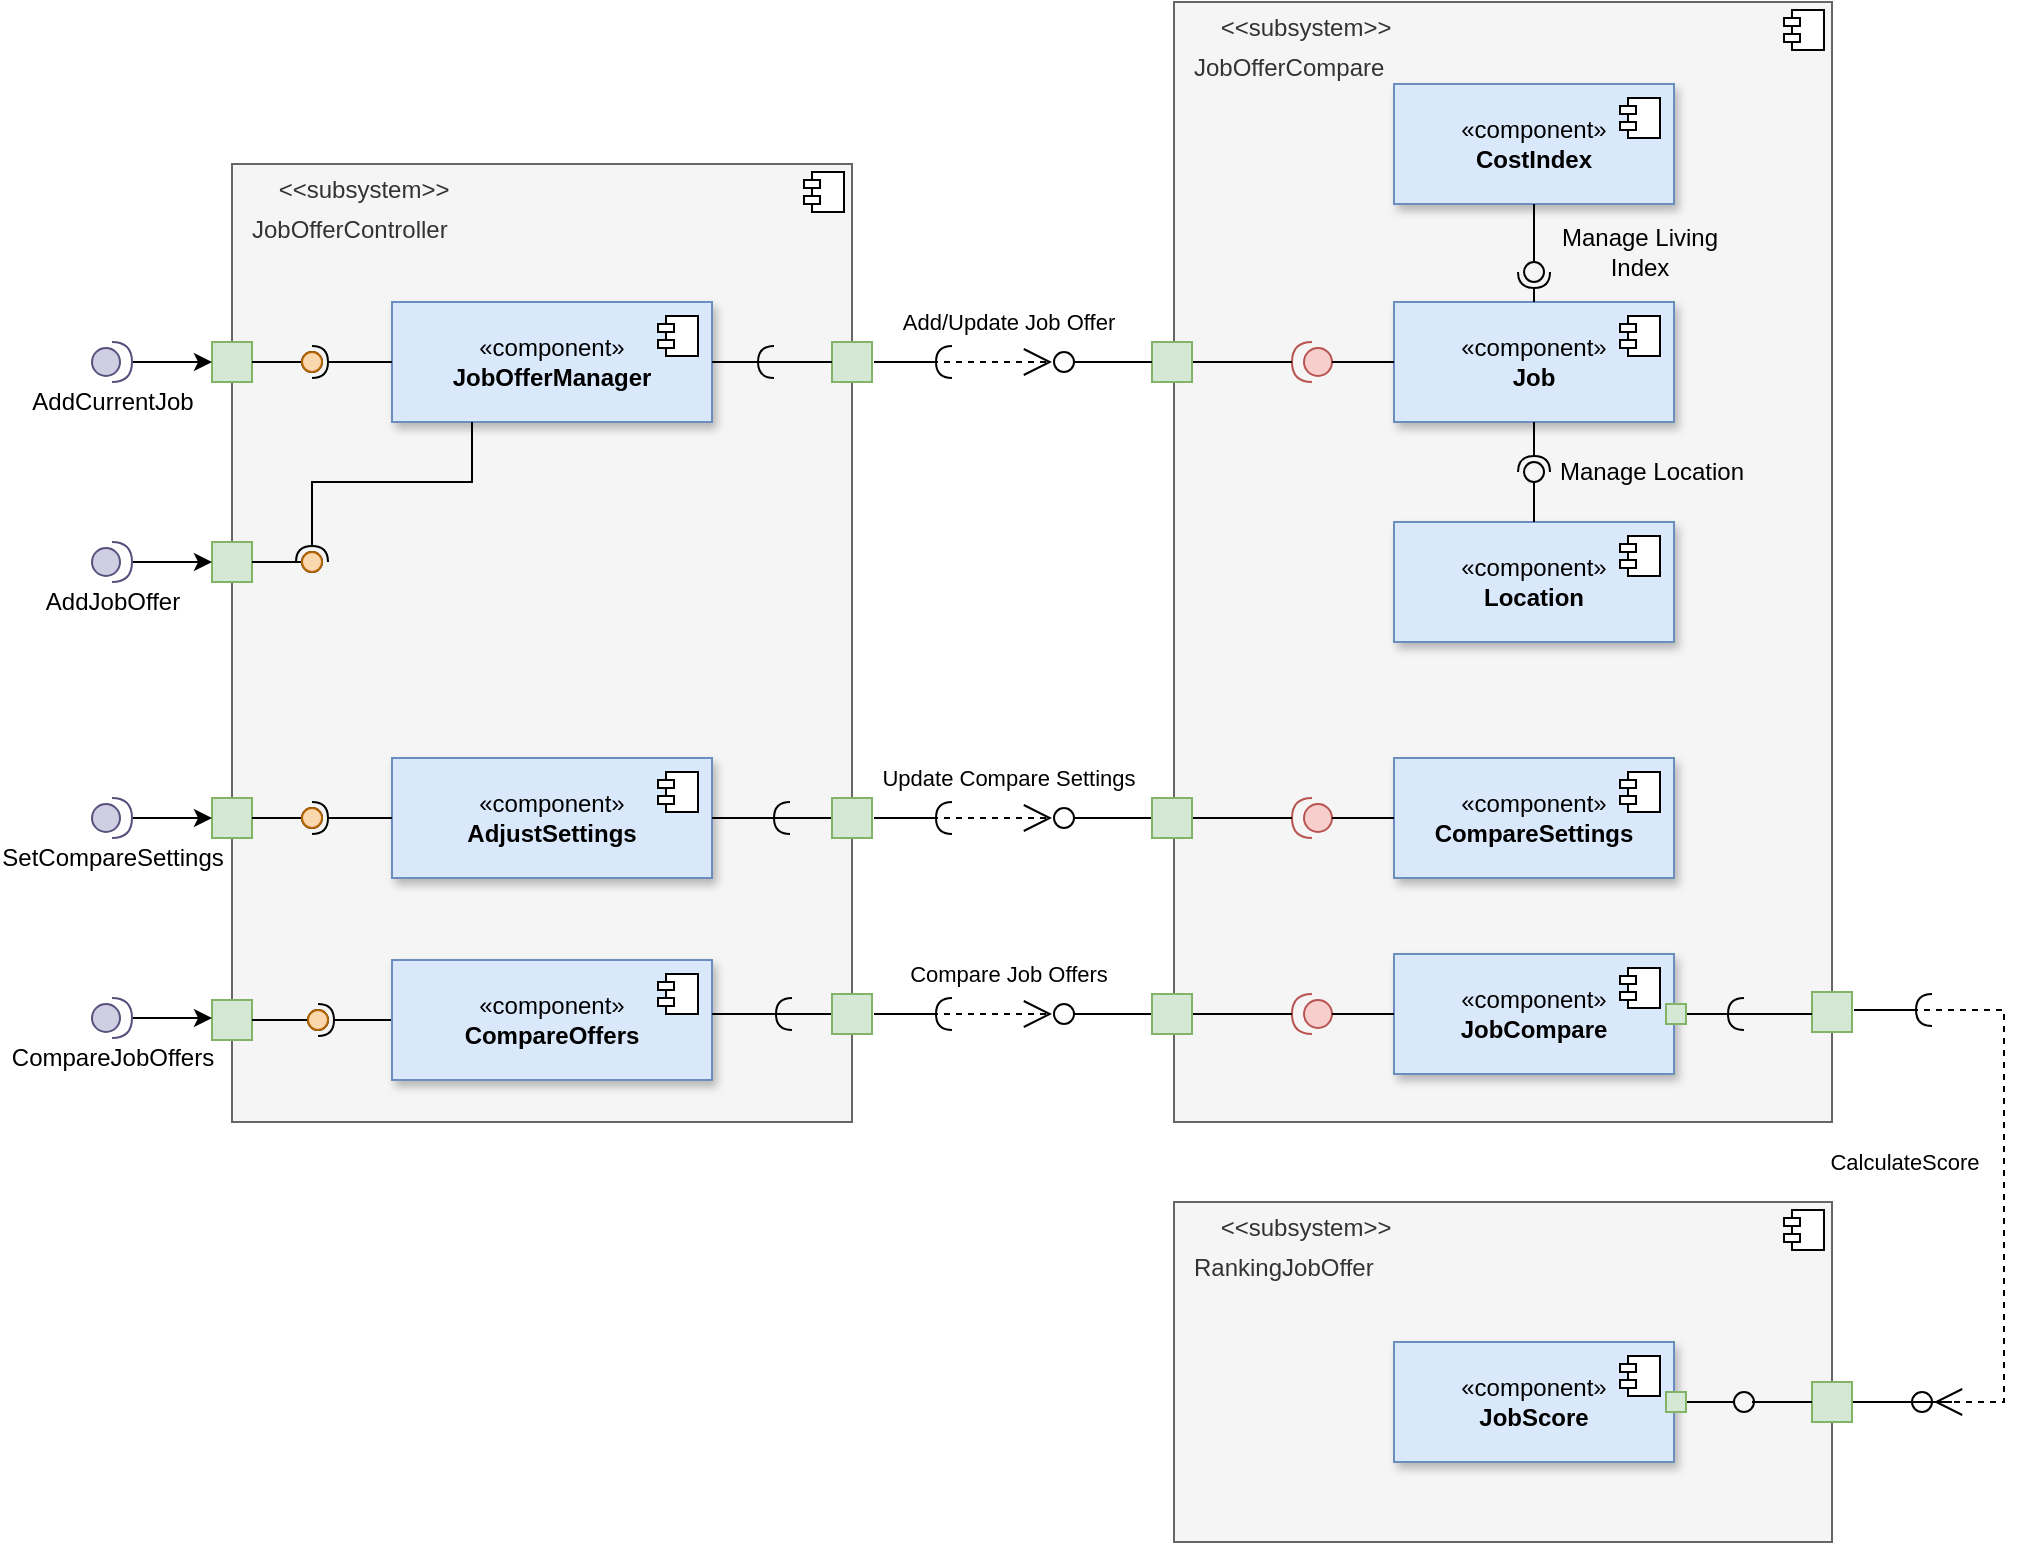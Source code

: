 <mxfile version="24.7.14">
  <diagram name="Page-1" id="5f0bae14-7c28-e335-631c-24af17079c00">
    <mxGraphModel dx="1081" dy="700" grid="1" gridSize="10" guides="1" tooltips="1" connect="1" arrows="1" fold="1" page="1" pageScale="1" pageWidth="1100" pageHeight="850" background="none" math="0" shadow="0">
      <root>
        <mxCell id="0" />
        <mxCell id="1" parent="0" />
        <mxCell id="KKHIHhpRjqUOTN9AhWNj-3" value="&lt;p style=&quot;margin: 6px 0px 0px;&quot;&gt;&amp;nbsp; &amp;nbsp; &amp;nbsp; &amp;nbsp;&amp;lt;&amp;lt;subsystem&amp;gt;&amp;gt;&lt;/p&gt;&lt;p style=&quot;margin: 6px 0px 0px;&quot;&gt;&amp;nbsp; &amp;nbsp;JobOfferCompare&lt;/p&gt;" style="align=left;overflow=fill;html=1;dropTarget=0;whiteSpace=wrap;fillColor=#f5f5f5;fontColor=#333333;strokeColor=#666666;verticalAlign=bottom;" vertex="1" parent="1">
          <mxGeometry x="601" y="530" width="329" height="560" as="geometry" />
        </mxCell>
        <mxCell id="KKHIHhpRjqUOTN9AhWNj-4" value="" style="shape=component;jettyWidth=8;jettyHeight=4;" vertex="1" parent="KKHIHhpRjqUOTN9AhWNj-3">
          <mxGeometry x="1" width="20" height="20" relative="1" as="geometry">
            <mxPoint x="-24" y="4" as="offset" />
          </mxGeometry>
        </mxCell>
        <mxCell id="KKHIHhpRjqUOTN9AhWNj-1" value="«component»&lt;br&gt;&lt;b&gt;Job&lt;/b&gt;" style="html=1;dropTarget=0;whiteSpace=wrap;shadow=1;fillColor=#dae8fc;strokeColor=#6c8ebf;" vertex="1" parent="1">
          <mxGeometry x="711" y="680" width="140" height="60" as="geometry" />
        </mxCell>
        <mxCell id="KKHIHhpRjqUOTN9AhWNj-2" value="" style="shape=module;jettyWidth=8;jettyHeight=4;" vertex="1" parent="KKHIHhpRjqUOTN9AhWNj-1">
          <mxGeometry x="1" width="20" height="20" relative="1" as="geometry">
            <mxPoint x="-27" y="7" as="offset" />
          </mxGeometry>
        </mxCell>
        <mxCell id="KKHIHhpRjqUOTN9AhWNj-5" value="" style="shape=providedRequiredInterface;html=1;verticalLabelPosition=bottom;sketch=0;direction=south;rotation=90;fillColor=#f8cecc;strokeColor=#b85450;" vertex="1" parent="1">
          <mxGeometry x="660" y="700" width="20" height="20" as="geometry" />
        </mxCell>
        <mxCell id="KKHIHhpRjqUOTN9AhWNj-8" value="" style="endArrow=none;html=1;rounded=0;exitX=0;exitY=0.5;exitDx=0;exitDy=0;exitPerimeter=0;entryX=0;entryY=0.5;entryDx=0;entryDy=0;" edge="1" parent="1" source="KKHIHhpRjqUOTN9AhWNj-5" target="KKHIHhpRjqUOTN9AhWNj-1">
          <mxGeometry width="50" height="50" relative="1" as="geometry">
            <mxPoint x="880" y="861" as="sourcePoint" />
            <mxPoint x="700" y="821" as="targetPoint" />
          </mxGeometry>
        </mxCell>
        <mxCell id="KKHIHhpRjqUOTN9AhWNj-13" value="" style="endArrow=none;html=1;rounded=0;entryX=1;entryY=0.5;entryDx=0;entryDy=0;entryPerimeter=0;exitX=1;exitY=0.5;exitDx=0;exitDy=0;" edge="1" parent="1" source="KKHIHhpRjqUOTN9AhWNj-73" target="KKHIHhpRjqUOTN9AhWNj-5">
          <mxGeometry width="50" height="50" relative="1" as="geometry">
            <mxPoint x="620" y="911" as="sourcePoint" />
            <mxPoint x="670" y="861" as="targetPoint" />
          </mxGeometry>
        </mxCell>
        <mxCell id="KKHIHhpRjqUOTN9AhWNj-18" value="«component»&lt;br&gt;&lt;b&gt;CompareSettings&lt;/b&gt;" style="html=1;dropTarget=0;whiteSpace=wrap;shadow=1;fillColor=#dae8fc;strokeColor=#6c8ebf;" vertex="1" parent="1">
          <mxGeometry x="711" y="908" width="140" height="60" as="geometry" />
        </mxCell>
        <mxCell id="KKHIHhpRjqUOTN9AhWNj-19" value="" style="shape=module;jettyWidth=8;jettyHeight=4;" vertex="1" parent="KKHIHhpRjqUOTN9AhWNj-18">
          <mxGeometry x="1" width="20" height="20" relative="1" as="geometry">
            <mxPoint x="-27" y="7" as="offset" />
          </mxGeometry>
        </mxCell>
        <mxCell id="KKHIHhpRjqUOTN9AhWNj-20" value="«component»&lt;br&gt;&lt;b&gt;CostIndex&lt;/b&gt;" style="html=1;dropTarget=0;whiteSpace=wrap;shadow=1;fillColor=#dae8fc;strokeColor=#6c8ebf;" vertex="1" parent="1">
          <mxGeometry x="711" y="571" width="140" height="60" as="geometry" />
        </mxCell>
        <mxCell id="KKHIHhpRjqUOTN9AhWNj-21" value="" style="shape=module;jettyWidth=8;jettyHeight=4;" vertex="1" parent="KKHIHhpRjqUOTN9AhWNj-20">
          <mxGeometry x="1" width="20" height="20" relative="1" as="geometry">
            <mxPoint x="-27" y="7" as="offset" />
          </mxGeometry>
        </mxCell>
        <mxCell id="KKHIHhpRjqUOTN9AhWNj-22" value="«component»&lt;br&gt;&lt;b&gt;Location&lt;/b&gt;" style="html=1;dropTarget=0;whiteSpace=wrap;shadow=1;fillColor=#dae8fc;strokeColor=#6c8ebf;" vertex="1" parent="1">
          <mxGeometry x="711" y="790" width="140" height="60" as="geometry" />
        </mxCell>
        <mxCell id="KKHIHhpRjqUOTN9AhWNj-23" value="" style="shape=module;jettyWidth=8;jettyHeight=4;" vertex="1" parent="KKHIHhpRjqUOTN9AhWNj-22">
          <mxGeometry x="1" width="20" height="20" relative="1" as="geometry">
            <mxPoint x="-27" y="7" as="offset" />
          </mxGeometry>
        </mxCell>
        <mxCell id="KKHIHhpRjqUOTN9AhWNj-24" value="&lt;p style=&quot;margin: 6px 0px 0px;&quot;&gt;&amp;nbsp; &amp;nbsp; &amp;nbsp; &amp;nbsp;&amp;lt;&amp;lt;subsystem&amp;gt;&amp;gt;&lt;/p&gt;&lt;p style=&quot;margin: 6px 0px 0px;&quot;&gt;&amp;nbsp; &amp;nbsp;JobOfferController&lt;/p&gt;" style="align=left;overflow=fill;html=1;dropTarget=0;whiteSpace=wrap;fillColor=#f5f5f5;fontColor=#333333;strokeColor=#666666;" vertex="1" parent="1">
          <mxGeometry x="130" y="611" width="310" height="479" as="geometry" />
        </mxCell>
        <mxCell id="KKHIHhpRjqUOTN9AhWNj-25" value="" style="shape=component;jettyWidth=8;jettyHeight=4;" vertex="1" parent="KKHIHhpRjqUOTN9AhWNj-24">
          <mxGeometry x="1" width="20" height="20" relative="1" as="geometry">
            <mxPoint x="-24" y="4" as="offset" />
          </mxGeometry>
        </mxCell>
        <mxCell id="KKHIHhpRjqUOTN9AhWNj-26" value="«component»&lt;br&gt;&lt;b&gt;JobOfferManager&lt;/b&gt;" style="html=1;dropTarget=0;whiteSpace=wrap;shadow=1;fillColor=#dae8fc;strokeColor=#6c8ebf;" vertex="1" parent="1">
          <mxGeometry x="210" y="680" width="160" height="60" as="geometry" />
        </mxCell>
        <mxCell id="KKHIHhpRjqUOTN9AhWNj-27" value="" style="shape=module;jettyWidth=8;jettyHeight=4;" vertex="1" parent="KKHIHhpRjqUOTN9AhWNj-26">
          <mxGeometry x="1" width="20" height="20" relative="1" as="geometry">
            <mxPoint x="-27" y="7" as="offset" />
          </mxGeometry>
        </mxCell>
        <mxCell id="KKHIHhpRjqUOTN9AhWNj-28" value="«component»&lt;br&gt;&lt;b&gt;AdjustSettings&lt;/b&gt;" style="html=1;dropTarget=0;whiteSpace=wrap;shadow=1;fillColor=#dae8fc;strokeColor=#6c8ebf;" vertex="1" parent="1">
          <mxGeometry x="210" y="908" width="160" height="60" as="geometry" />
        </mxCell>
        <mxCell id="KKHIHhpRjqUOTN9AhWNj-29" value="" style="shape=module;jettyWidth=8;jettyHeight=4;" vertex="1" parent="KKHIHhpRjqUOTN9AhWNj-28">
          <mxGeometry x="1" width="20" height="20" relative="1" as="geometry">
            <mxPoint x="-27" y="7" as="offset" />
          </mxGeometry>
        </mxCell>
        <mxCell id="KKHIHhpRjqUOTN9AhWNj-35" value="" style="whiteSpace=wrap;html=1;aspect=fixed;fillColor=#d5e8d4;strokeColor=#82b366;" vertex="1" parent="1">
          <mxGeometry x="120" y="700" width="20" height="20" as="geometry" />
        </mxCell>
        <mxCell id="KKHIHhpRjqUOTN9AhWNj-36" value="" style="whiteSpace=wrap;html=1;aspect=fixed;fillColor=#d5e8d4;strokeColor=#82b366;" vertex="1" parent="1">
          <mxGeometry x="120" y="800" width="20" height="20" as="geometry" />
        </mxCell>
        <mxCell id="KKHIHhpRjqUOTN9AhWNj-37" value="" style="whiteSpace=wrap;html=1;aspect=fixed;fillColor=#d5e8d4;strokeColor=#82b366;" vertex="1" parent="1">
          <mxGeometry x="120" y="928" width="20" height="20" as="geometry" />
        </mxCell>
        <mxCell id="KKHIHhpRjqUOTN9AhWNj-38" value="" style="whiteSpace=wrap;html=1;aspect=fixed;fillColor=#d5e8d4;strokeColor=#82b366;" vertex="1" parent="1">
          <mxGeometry x="120" y="1029" width="20" height="20" as="geometry" />
        </mxCell>
        <mxCell id="KKHIHhpRjqUOTN9AhWNj-42" value="" style="ellipse;whiteSpace=wrap;html=1;align=center;aspect=fixed;fillColor=none;strokeColor=none;resizable=0;perimeter=centerPerimeter;rotatable=0;allowArrows=0;points=[];outlineConnect=1;" vertex="1" parent="1">
          <mxGeometry x="396" y="888" width="10" height="10" as="geometry" />
        </mxCell>
        <mxCell id="KKHIHhpRjqUOTN9AhWNj-44" style="edgeStyle=orthogonalEdgeStyle;rounded=0;orthogonalLoop=1;jettySize=auto;html=1;exitX=1;exitY=0.5;exitDx=0;exitDy=0;exitPerimeter=0;entryX=0;entryY=0.5;entryDx=0;entryDy=0;" edge="1" parent="1" source="KKHIHhpRjqUOTN9AhWNj-43" target="KKHIHhpRjqUOTN9AhWNj-35">
          <mxGeometry relative="1" as="geometry">
            <mxPoint x="120" y="720" as="targetPoint" />
          </mxGeometry>
        </mxCell>
        <mxCell id="KKHIHhpRjqUOTN9AhWNj-43" value="AddCurrentJob" style="shape=providedRequiredInterface;html=1;verticalLabelPosition=bottom;sketch=0;fillColor=#d0cee2;strokeColor=#56517e;" vertex="1" parent="1">
          <mxGeometry x="60" y="700" width="20" height="20" as="geometry" />
        </mxCell>
        <mxCell id="KKHIHhpRjqUOTN9AhWNj-45" style="edgeStyle=orthogonalEdgeStyle;rounded=0;orthogonalLoop=1;jettySize=auto;html=1;exitX=1;exitY=0.5;exitDx=0;exitDy=0;exitPerimeter=0;entryX=0;entryY=0.5;entryDx=0;entryDy=0;" edge="1" parent="1" source="KKHIHhpRjqUOTN9AhWNj-46" target="KKHIHhpRjqUOTN9AhWNj-36">
          <mxGeometry relative="1" as="geometry">
            <mxPoint x="130" y="732" as="targetPoint" />
          </mxGeometry>
        </mxCell>
        <mxCell id="KKHIHhpRjqUOTN9AhWNj-46" value="AddJobOffer" style="shape=providedRequiredInterface;html=1;verticalLabelPosition=bottom;sketch=0;fillColor=#d0cee2;strokeColor=#56517e;" vertex="1" parent="1">
          <mxGeometry x="60" y="800" width="20" height="20" as="geometry" />
        </mxCell>
        <mxCell id="KKHIHhpRjqUOTN9AhWNj-47" style="edgeStyle=orthogonalEdgeStyle;rounded=0;orthogonalLoop=1;jettySize=auto;html=1;exitX=1;exitY=0.5;exitDx=0;exitDy=0;exitPerimeter=0;entryX=0;entryY=0.5;entryDx=0;entryDy=0;" edge="1" parent="1" source="KKHIHhpRjqUOTN9AhWNj-48" target="KKHIHhpRjqUOTN9AhWNj-37">
          <mxGeometry relative="1" as="geometry">
            <mxPoint x="121" y="908" as="targetPoint" />
          </mxGeometry>
        </mxCell>
        <mxCell id="KKHIHhpRjqUOTN9AhWNj-48" value="SetCompareSettings" style="shape=providedRequiredInterface;html=1;verticalLabelPosition=bottom;sketch=0;fillColor=#d0cee2;strokeColor=#56517e;" vertex="1" parent="1">
          <mxGeometry x="60" y="928" width="20" height="20" as="geometry" />
        </mxCell>
        <mxCell id="KKHIHhpRjqUOTN9AhWNj-49" style="edgeStyle=orthogonalEdgeStyle;rounded=0;orthogonalLoop=1;jettySize=auto;html=1;exitX=1;exitY=0.5;exitDx=0;exitDy=0;exitPerimeter=0;" edge="1" parent="1" source="KKHIHhpRjqUOTN9AhWNj-50">
          <mxGeometry relative="1" as="geometry">
            <mxPoint x="120" y="1038" as="targetPoint" />
          </mxGeometry>
        </mxCell>
        <mxCell id="KKHIHhpRjqUOTN9AhWNj-50" value="CompareJobOffers" style="shape=providedRequiredInterface;html=1;verticalLabelPosition=bottom;sketch=0;fillColor=#d0cee2;strokeColor=#56517e;" vertex="1" parent="1">
          <mxGeometry x="60" y="1028" width="20" height="20" as="geometry" />
        </mxCell>
        <mxCell id="KKHIHhpRjqUOTN9AhWNj-54" value="" style="rounded=0;orthogonalLoop=1;jettySize=auto;html=1;endArrow=halfCircle;endFill=0;endSize=6;strokeWidth=1;sketch=0;exitX=0;exitY=0.5;exitDx=0;exitDy=0;" edge="1" target="KKHIHhpRjqUOTN9AhWNj-56" parent="1" source="KKHIHhpRjqUOTN9AhWNj-26">
          <mxGeometry relative="1" as="geometry">
            <mxPoint x="190" y="715" as="sourcePoint" />
          </mxGeometry>
        </mxCell>
        <mxCell id="KKHIHhpRjqUOTN9AhWNj-55" value="" style="rounded=0;orthogonalLoop=1;jettySize=auto;html=1;endArrow=oval;endFill=0;sketch=0;sourcePerimeterSpacing=0;targetPerimeterSpacing=0;endSize=10;exitX=1;exitY=0.5;exitDx=0;exitDy=0;" edge="1" target="KKHIHhpRjqUOTN9AhWNj-56" parent="1" source="KKHIHhpRjqUOTN9AhWNj-35">
          <mxGeometry relative="1" as="geometry">
            <mxPoint x="150" y="715" as="sourcePoint" />
          </mxGeometry>
        </mxCell>
        <mxCell id="KKHIHhpRjqUOTN9AhWNj-56" value="" style="ellipse;whiteSpace=wrap;html=1;align=center;aspect=fixed;fillColor=#fad7ac;strokeColor=#b46504;resizable=0;perimeter=centerPerimeter;rotatable=0;allowArrows=0;points=[];outlineConnect=1;" vertex="1" parent="1">
          <mxGeometry x="165" y="705" width="10" height="10" as="geometry" />
        </mxCell>
        <mxCell id="KKHIHhpRjqUOTN9AhWNj-57" value="" style="rounded=0;orthogonalLoop=1;jettySize=auto;html=1;endArrow=halfCircle;endFill=0;endSize=6;strokeWidth=1;sketch=0;exitX=0.25;exitY=1;exitDx=0;exitDy=0;" edge="1" target="KKHIHhpRjqUOTN9AhWNj-59" parent="1" source="KKHIHhpRjqUOTN9AhWNj-26">
          <mxGeometry relative="1" as="geometry">
            <mxPoint x="190" y="810" as="sourcePoint" />
            <Array as="points">
              <mxPoint x="250" y="770" />
              <mxPoint x="170" y="770" />
            </Array>
          </mxGeometry>
        </mxCell>
        <mxCell id="KKHIHhpRjqUOTN9AhWNj-58" value="" style="rounded=0;orthogonalLoop=1;jettySize=auto;html=1;endArrow=oval;endFill=0;sketch=0;sourcePerimeterSpacing=0;targetPerimeterSpacing=0;endSize=10;exitX=1;exitY=0.5;exitDx=0;exitDy=0;" edge="1" target="KKHIHhpRjqUOTN9AhWNj-59" parent="1" source="KKHIHhpRjqUOTN9AhWNj-36">
          <mxGeometry relative="1" as="geometry">
            <mxPoint x="150" y="810" as="sourcePoint" />
          </mxGeometry>
        </mxCell>
        <mxCell id="KKHIHhpRjqUOTN9AhWNj-59" value="" style="ellipse;whiteSpace=wrap;html=1;align=center;aspect=fixed;fillColor=#fad7ac;strokeColor=#b46504;resizable=0;perimeter=centerPerimeter;rotatable=0;allowArrows=0;points=[];outlineConnect=1;" vertex="1" parent="1">
          <mxGeometry x="165" y="805" width="10" height="10" as="geometry" />
        </mxCell>
        <mxCell id="KKHIHhpRjqUOTN9AhWNj-63" value="" style="rounded=0;orthogonalLoop=1;jettySize=auto;html=1;endArrow=halfCircle;endFill=0;endSize=6;strokeWidth=1;sketch=0;exitX=0;exitY=0.5;exitDx=0;exitDy=0;" edge="1" target="KKHIHhpRjqUOTN9AhWNj-65" parent="1" source="KKHIHhpRjqUOTN9AhWNj-87">
          <mxGeometry relative="1" as="geometry">
            <mxPoint x="210" y="1039" as="sourcePoint" />
            <Array as="points">
              <mxPoint x="200" y="1039" />
            </Array>
          </mxGeometry>
        </mxCell>
        <mxCell id="KKHIHhpRjqUOTN9AhWNj-64" value="" style="rounded=0;orthogonalLoop=1;jettySize=auto;html=1;endArrow=oval;endFill=0;sketch=0;sourcePerimeterSpacing=0;targetPerimeterSpacing=0;endSize=10;exitX=1;exitY=0.5;exitDx=0;exitDy=0;" edge="1" target="KKHIHhpRjqUOTN9AhWNj-65" parent="1" source="KKHIHhpRjqUOTN9AhWNj-38">
          <mxGeometry relative="1" as="geometry">
            <mxPoint x="153" y="1039" as="sourcePoint" />
          </mxGeometry>
        </mxCell>
        <mxCell id="KKHIHhpRjqUOTN9AhWNj-65" value="" style="ellipse;whiteSpace=wrap;html=1;align=center;aspect=fixed;fillColor=#fad7ac;strokeColor=#b46504;resizable=0;perimeter=centerPerimeter;rotatable=0;allowArrows=0;points=[];outlineConnect=1;" vertex="1" parent="1">
          <mxGeometry x="168" y="1034" width="10" height="10" as="geometry" />
        </mxCell>
        <mxCell id="KKHIHhpRjqUOTN9AhWNj-66" value="" style="rounded=0;orthogonalLoop=1;jettySize=auto;html=1;endArrow=halfCircle;endFill=0;endSize=6;strokeWidth=1;sketch=0;exitX=0;exitY=0.5;exitDx=0;exitDy=0;" edge="1" target="KKHIHhpRjqUOTN9AhWNj-68" parent="1" source="KKHIHhpRjqUOTN9AhWNj-28">
          <mxGeometry relative="1" as="geometry">
            <mxPoint x="210" y="938" as="sourcePoint" />
          </mxGeometry>
        </mxCell>
        <mxCell id="KKHIHhpRjqUOTN9AhWNj-67" value="" style="rounded=0;orthogonalLoop=1;jettySize=auto;html=1;endArrow=oval;endFill=0;sketch=0;sourcePerimeterSpacing=0;targetPerimeterSpacing=0;endSize=10;exitX=1;exitY=0.5;exitDx=0;exitDy=0;" edge="1" target="KKHIHhpRjqUOTN9AhWNj-68" parent="1" source="KKHIHhpRjqUOTN9AhWNj-37">
          <mxGeometry relative="1" as="geometry">
            <mxPoint x="150" y="943" as="sourcePoint" />
          </mxGeometry>
        </mxCell>
        <mxCell id="KKHIHhpRjqUOTN9AhWNj-68" value="" style="ellipse;whiteSpace=wrap;html=1;align=center;aspect=fixed;fillColor=#fad7ac;strokeColor=#b46504;resizable=0;perimeter=centerPerimeter;rotatable=0;allowArrows=0;points=[];outlineConnect=1;" vertex="1" parent="1">
          <mxGeometry x="165" y="933" width="10" height="10" as="geometry" />
        </mxCell>
        <mxCell id="KKHIHhpRjqUOTN9AhWNj-73" value="" style="whiteSpace=wrap;html=1;aspect=fixed;fillColor=#d5e8d4;strokeColor=#82b366;" vertex="1" parent="1">
          <mxGeometry x="590" y="700" width="20" height="20" as="geometry" />
        </mxCell>
        <mxCell id="KKHIHhpRjqUOTN9AhWNj-74" value="" style="whiteSpace=wrap;html=1;aspect=fixed;fillColor=#d5e8d4;strokeColor=#82b366;" vertex="1" parent="1">
          <mxGeometry x="430" y="700" width="20" height="20" as="geometry" />
        </mxCell>
        <mxCell id="KKHIHhpRjqUOTN9AhWNj-76" value="" style="rounded=0;orthogonalLoop=1;jettySize=auto;html=1;endArrow=halfCircle;endFill=0;endSize=6;strokeWidth=1;sketch=0;fontSize=12;curved=1;exitX=1;exitY=0.5;exitDx=0;exitDy=0;" edge="1" target="KKHIHhpRjqUOTN9AhWNj-77" parent="1" source="KKHIHhpRjqUOTN9AhWNj-26">
          <mxGeometry relative="1" as="geometry">
            <mxPoint x="421" y="710" as="sourcePoint" />
            <Array as="points" />
          </mxGeometry>
        </mxCell>
        <mxCell id="KKHIHhpRjqUOTN9AhWNj-77" value="" style="ellipse;whiteSpace=wrap;html=1;align=center;aspect=fixed;fillColor=none;strokeColor=none;resizable=0;perimeter=centerPerimeter;rotatable=0;allowArrows=0;points=[];outlineConnect=1;" vertex="1" parent="1">
          <mxGeometry x="396" y="705" width="10" height="10" as="geometry" />
        </mxCell>
        <mxCell id="KKHIHhpRjqUOTN9AhWNj-79" value="" style="endArrow=none;html=1;rounded=0;entryX=0;entryY=0.5;entryDx=0;entryDy=0;exitX=1;exitY=0.5;exitDx=0;exitDy=0;" edge="1" parent="1" source="KKHIHhpRjqUOTN9AhWNj-26" target="KKHIHhpRjqUOTN9AhWNj-74">
          <mxGeometry width="50" height="50" relative="1" as="geometry">
            <mxPoint x="380" y="790" as="sourcePoint" />
            <mxPoint x="430" y="740" as="targetPoint" />
            <Array as="points">
              <mxPoint x="390" y="710" />
              <mxPoint x="410" y="710" />
            </Array>
          </mxGeometry>
        </mxCell>
        <mxCell id="KKHIHhpRjqUOTN9AhWNj-80" value="" style="rounded=0;orthogonalLoop=1;jettySize=auto;html=1;endArrow=halfCircle;endFill=0;endSize=6;strokeWidth=1;sketch=0;exitX=1;exitY=0.5;exitDx=0;exitDy=0;" edge="1" parent="1">
          <mxGeometry relative="1" as="geometry">
            <mxPoint x="451" y="710" as="sourcePoint" />
            <mxPoint x="490" y="710" as="targetPoint" />
          </mxGeometry>
        </mxCell>
        <mxCell id="KKHIHhpRjqUOTN9AhWNj-81" value="" style="rounded=0;orthogonalLoop=1;jettySize=auto;html=1;endArrow=oval;endFill=0;sketch=0;sourcePerimeterSpacing=0;targetPerimeterSpacing=0;endSize=10;exitX=0;exitY=0.5;exitDx=0;exitDy=0;" edge="1" target="KKHIHhpRjqUOTN9AhWNj-82" parent="1" source="KKHIHhpRjqUOTN9AhWNj-73">
          <mxGeometry relative="1" as="geometry">
            <mxPoint x="500" y="725" as="sourcePoint" />
          </mxGeometry>
        </mxCell>
        <mxCell id="KKHIHhpRjqUOTN9AhWNj-82" value="" style="ellipse;whiteSpace=wrap;html=1;align=center;aspect=fixed;fillColor=none;strokeColor=none;resizable=0;perimeter=centerPerimeter;rotatable=0;allowArrows=0;points=[];outlineConnect=1;" vertex="1" parent="1">
          <mxGeometry x="541" y="705" width="10" height="10" as="geometry" />
        </mxCell>
        <mxCell id="KKHIHhpRjqUOTN9AhWNj-86" value="Add/Update Job Offer" style="endArrow=open;endSize=12;dashed=1;html=1;rounded=0;" edge="1" parent="1">
          <mxGeometry x="0.333" y="20" width="160" relative="1" as="geometry">
            <mxPoint x="474" y="710" as="sourcePoint" />
            <mxPoint x="540" y="710" as="targetPoint" />
            <mxPoint as="offset" />
          </mxGeometry>
        </mxCell>
        <mxCell id="KKHIHhpRjqUOTN9AhWNj-87" value="«component»&lt;br&gt;&lt;b&gt;CompareOffers&lt;/b&gt;" style="html=1;dropTarget=0;whiteSpace=wrap;shadow=1;fillColor=#dae8fc;strokeColor=#6c8ebf;" vertex="1" parent="1">
          <mxGeometry x="210" y="1009" width="160" height="60" as="geometry" />
        </mxCell>
        <mxCell id="KKHIHhpRjqUOTN9AhWNj-88" value="" style="shape=module;jettyWidth=8;jettyHeight=4;" vertex="1" parent="KKHIHhpRjqUOTN9AhWNj-87">
          <mxGeometry x="1" width="20" height="20" relative="1" as="geometry">
            <mxPoint x="-27" y="7" as="offset" />
          </mxGeometry>
        </mxCell>
        <mxCell id="KKHIHhpRjqUOTN9AhWNj-89" value="«component»&lt;br&gt;&lt;b&gt;JobCompare&lt;/b&gt;" style="html=1;dropTarget=0;whiteSpace=wrap;shadow=1;fillColor=#dae8fc;strokeColor=#6c8ebf;" vertex="1" parent="1">
          <mxGeometry x="711" y="1006" width="140" height="60" as="geometry" />
        </mxCell>
        <mxCell id="KKHIHhpRjqUOTN9AhWNj-90" value="" style="shape=module;jettyWidth=8;jettyHeight=4;" vertex="1" parent="KKHIHhpRjqUOTN9AhWNj-89">
          <mxGeometry x="1" width="20" height="20" relative="1" as="geometry">
            <mxPoint x="-27" y="7" as="offset" />
          </mxGeometry>
        </mxCell>
        <mxCell id="KKHIHhpRjqUOTN9AhWNj-94" value="" style="rounded=0;orthogonalLoop=1;jettySize=auto;html=1;endArrow=halfCircle;endFill=0;endSize=6;strokeWidth=1;sketch=0;fontSize=12;curved=1;exitX=1;exitY=0.5;exitDx=0;exitDy=0;" edge="1" parent="1">
          <mxGeometry relative="1" as="geometry">
            <mxPoint x="378" y="938" as="sourcePoint" />
            <mxPoint x="409" y="938" as="targetPoint" />
            <Array as="points" />
          </mxGeometry>
        </mxCell>
        <mxCell id="KKHIHhpRjqUOTN9AhWNj-95" value="" style="endArrow=none;html=1;rounded=0;exitX=1;exitY=0.5;exitDx=0;exitDy=0;entryX=0;entryY=0.5;entryDx=0;entryDy=0;" edge="1" parent="1" source="KKHIHhpRjqUOTN9AhWNj-28" target="KKHIHhpRjqUOTN9AhWNj-109">
          <mxGeometry width="50" height="50" relative="1" as="geometry">
            <mxPoint x="378" y="938" as="sourcePoint" />
            <mxPoint x="430" y="938" as="targetPoint" />
            <Array as="points">
              <mxPoint x="398" y="938" />
              <mxPoint x="418" y="938" />
            </Array>
          </mxGeometry>
        </mxCell>
        <mxCell id="KKHIHhpRjqUOTN9AhWNj-99" value="" style="ellipse;whiteSpace=wrap;html=1;align=center;aspect=fixed;fillColor=none;strokeColor=none;resizable=0;perimeter=centerPerimeter;rotatable=0;allowArrows=0;points=[];outlineConnect=1;" vertex="1" parent="1">
          <mxGeometry x="391" y="1034" width="10" height="10" as="geometry" />
        </mxCell>
        <mxCell id="KKHIHhpRjqUOTN9AhWNj-102" value="" style="rounded=0;orthogonalLoop=1;jettySize=auto;html=1;endArrow=halfCircle;endFill=0;endSize=6;strokeWidth=1;sketch=0;fontSize=12;curved=1;exitX=1;exitY=0.5;exitDx=0;exitDy=0;" edge="1" parent="1">
          <mxGeometry relative="1" as="geometry">
            <mxPoint x="379" y="1036" as="sourcePoint" />
            <mxPoint x="410" y="1036" as="targetPoint" />
            <Array as="points" />
          </mxGeometry>
        </mxCell>
        <mxCell id="KKHIHhpRjqUOTN9AhWNj-103" value="" style="endArrow=none;html=1;rounded=0;entryX=0;entryY=0.5;entryDx=0;entryDy=0;" edge="1" parent="1" target="KKHIHhpRjqUOTN9AhWNj-115">
          <mxGeometry width="50" height="50" relative="1" as="geometry">
            <mxPoint x="370" y="1036" as="sourcePoint" />
            <mxPoint x="431" y="1036" as="targetPoint" />
            <Array as="points">
              <mxPoint x="399" y="1036" />
              <mxPoint x="419" y="1036" />
            </Array>
          </mxGeometry>
        </mxCell>
        <mxCell id="KKHIHhpRjqUOTN9AhWNj-109" value="" style="whiteSpace=wrap;html=1;aspect=fixed;fillColor=#d5e8d4;strokeColor=#82b366;" vertex="1" parent="1">
          <mxGeometry x="430" y="928" width="20" height="20" as="geometry" />
        </mxCell>
        <mxCell id="KKHIHhpRjqUOTN9AhWNj-110" value="" style="rounded=0;orthogonalLoop=1;jettySize=auto;html=1;endArrow=halfCircle;endFill=0;endSize=6;strokeWidth=1;sketch=0;exitX=1;exitY=0.5;exitDx=0;exitDy=0;" edge="1" parent="1">
          <mxGeometry relative="1" as="geometry">
            <mxPoint x="451" y="938" as="sourcePoint" />
            <mxPoint x="490" y="938" as="targetPoint" />
          </mxGeometry>
        </mxCell>
        <mxCell id="KKHIHhpRjqUOTN9AhWNj-111" value="" style="rounded=0;orthogonalLoop=1;jettySize=auto;html=1;endArrow=oval;endFill=0;sketch=0;sourcePerimeterSpacing=0;targetPerimeterSpacing=0;endSize=10;exitX=0;exitY=0.5;exitDx=0;exitDy=0;" edge="1" parent="1" source="KKHIHhpRjqUOTN9AhWNj-123" target="KKHIHhpRjqUOTN9AhWNj-112">
          <mxGeometry relative="1" as="geometry">
            <mxPoint x="590" y="938" as="sourcePoint" />
          </mxGeometry>
        </mxCell>
        <mxCell id="KKHIHhpRjqUOTN9AhWNj-112" value="" style="ellipse;whiteSpace=wrap;html=1;align=center;aspect=fixed;fillColor=none;strokeColor=none;resizable=0;perimeter=centerPerimeter;rotatable=0;allowArrows=0;points=[];outlineConnect=1;" vertex="1" parent="1">
          <mxGeometry x="541" y="933" width="10" height="10" as="geometry" />
        </mxCell>
        <mxCell id="KKHIHhpRjqUOTN9AhWNj-113" value="Update Compare Settings" style="endArrow=open;endSize=12;dashed=1;html=1;rounded=0;" edge="1" parent="1">
          <mxGeometry x="0.333" y="20" width="160" relative="1" as="geometry">
            <mxPoint x="474" y="938" as="sourcePoint" />
            <mxPoint x="540" y="938" as="targetPoint" />
            <mxPoint as="offset" />
          </mxGeometry>
        </mxCell>
        <mxCell id="KKHIHhpRjqUOTN9AhWNj-115" value="" style="whiteSpace=wrap;html=1;aspect=fixed;fillColor=#d5e8d4;strokeColor=#82b366;" vertex="1" parent="1">
          <mxGeometry x="430" y="1026" width="20" height="20" as="geometry" />
        </mxCell>
        <mxCell id="KKHIHhpRjqUOTN9AhWNj-116" value="" style="rounded=0;orthogonalLoop=1;jettySize=auto;html=1;endArrow=halfCircle;endFill=0;endSize=6;strokeWidth=1;sketch=0;exitX=1;exitY=0.5;exitDx=0;exitDy=0;" edge="1" parent="1">
          <mxGeometry relative="1" as="geometry">
            <mxPoint x="451" y="1036" as="sourcePoint" />
            <mxPoint x="490" y="1036" as="targetPoint" />
          </mxGeometry>
        </mxCell>
        <mxCell id="KKHIHhpRjqUOTN9AhWNj-117" value="" style="rounded=0;orthogonalLoop=1;jettySize=auto;html=1;endArrow=oval;endFill=0;sketch=0;sourcePerimeterSpacing=0;targetPerimeterSpacing=0;endSize=10;exitX=0;exitY=0.5;exitDx=0;exitDy=0;" edge="1" parent="1" source="KKHIHhpRjqUOTN9AhWNj-127" target="KKHIHhpRjqUOTN9AhWNj-118">
          <mxGeometry relative="1" as="geometry">
            <mxPoint x="590" y="1036" as="sourcePoint" />
          </mxGeometry>
        </mxCell>
        <mxCell id="KKHIHhpRjqUOTN9AhWNj-118" value="" style="ellipse;whiteSpace=wrap;html=1;align=center;aspect=fixed;fillColor=none;strokeColor=none;resizable=0;perimeter=centerPerimeter;rotatable=0;allowArrows=0;points=[];outlineConnect=1;" vertex="1" parent="1">
          <mxGeometry x="541" y="1031" width="10" height="10" as="geometry" />
        </mxCell>
        <mxCell id="KKHIHhpRjqUOTN9AhWNj-119" value="Compare Job Offers" style="endArrow=open;endSize=12;dashed=1;html=1;rounded=0;" edge="1" parent="1">
          <mxGeometry x="0.333" y="20" width="160" relative="1" as="geometry">
            <mxPoint x="474" y="1036" as="sourcePoint" />
            <mxPoint x="540" y="1036" as="targetPoint" />
            <mxPoint as="offset" />
          </mxGeometry>
        </mxCell>
        <mxCell id="KKHIHhpRjqUOTN9AhWNj-120" value="" style="shape=providedRequiredInterface;html=1;verticalLabelPosition=bottom;sketch=0;direction=south;rotation=90;fillColor=#f8cecc;strokeColor=#b85450;" vertex="1" parent="1">
          <mxGeometry x="660" y="928" width="20" height="20" as="geometry" />
        </mxCell>
        <mxCell id="KKHIHhpRjqUOTN9AhWNj-121" value="" style="endArrow=none;html=1;rounded=0;exitX=0;exitY=0.5;exitDx=0;exitDy=0;exitPerimeter=0;entryX=0;entryY=0.5;entryDx=0;entryDy=0;" edge="1" parent="1" source="KKHIHhpRjqUOTN9AhWNj-120" target="KKHIHhpRjqUOTN9AhWNj-18">
          <mxGeometry width="50" height="50" relative="1" as="geometry">
            <mxPoint x="880" y="1089" as="sourcePoint" />
            <mxPoint x="711" y="938" as="targetPoint" />
          </mxGeometry>
        </mxCell>
        <mxCell id="KKHIHhpRjqUOTN9AhWNj-122" value="" style="endArrow=none;html=1;rounded=0;entryX=1;entryY=0.5;entryDx=0;entryDy=0;entryPerimeter=0;exitX=1;exitY=0.5;exitDx=0;exitDy=0;" edge="1" parent="1" source="KKHIHhpRjqUOTN9AhWNj-123" target="KKHIHhpRjqUOTN9AhWNj-120">
          <mxGeometry width="50" height="50" relative="1" as="geometry">
            <mxPoint x="620" y="1139" as="sourcePoint" />
            <mxPoint x="670" y="1089" as="targetPoint" />
          </mxGeometry>
        </mxCell>
        <mxCell id="KKHIHhpRjqUOTN9AhWNj-123" value="" style="whiteSpace=wrap;html=1;aspect=fixed;fillColor=#d5e8d4;strokeColor=#82b366;" vertex="1" parent="1">
          <mxGeometry x="590" y="928" width="20" height="20" as="geometry" />
        </mxCell>
        <mxCell id="KKHIHhpRjqUOTN9AhWNj-124" value="" style="shape=providedRequiredInterface;html=1;verticalLabelPosition=bottom;sketch=0;direction=south;rotation=90;fillColor=#f8cecc;strokeColor=#b85450;" vertex="1" parent="1">
          <mxGeometry x="660" y="1026" width="20" height="20" as="geometry" />
        </mxCell>
        <mxCell id="KKHIHhpRjqUOTN9AhWNj-125" value="" style="endArrow=none;html=1;rounded=0;exitX=0;exitY=0.5;exitDx=0;exitDy=0;exitPerimeter=0;entryX=0;entryY=0.5;entryDx=0;entryDy=0;" edge="1" parent="1" source="KKHIHhpRjqUOTN9AhWNj-124" target="KKHIHhpRjqUOTN9AhWNj-89">
          <mxGeometry width="50" height="50" relative="1" as="geometry">
            <mxPoint x="880" y="1187" as="sourcePoint" />
            <mxPoint x="711" y="1036" as="targetPoint" />
          </mxGeometry>
        </mxCell>
        <mxCell id="KKHIHhpRjqUOTN9AhWNj-126" value="" style="endArrow=none;html=1;rounded=0;entryX=1;entryY=0.5;entryDx=0;entryDy=0;entryPerimeter=0;exitX=1;exitY=0.5;exitDx=0;exitDy=0;" edge="1" parent="1" source="KKHIHhpRjqUOTN9AhWNj-127" target="KKHIHhpRjqUOTN9AhWNj-124">
          <mxGeometry width="50" height="50" relative="1" as="geometry">
            <mxPoint x="620" y="1237" as="sourcePoint" />
            <mxPoint x="670" y="1187" as="targetPoint" />
          </mxGeometry>
        </mxCell>
        <mxCell id="KKHIHhpRjqUOTN9AhWNj-127" value="" style="whiteSpace=wrap;html=1;aspect=fixed;fillColor=#d5e8d4;strokeColor=#82b366;" vertex="1" parent="1">
          <mxGeometry x="590" y="1026" width="20" height="20" as="geometry" />
        </mxCell>
        <mxCell id="KKHIHhpRjqUOTN9AhWNj-130" value="" style="rounded=0;orthogonalLoop=1;jettySize=auto;html=1;endArrow=halfCircle;endFill=0;endSize=6;strokeWidth=1;sketch=0;exitX=0.5;exitY=1;exitDx=0;exitDy=0;" edge="1" parent="1" source="KKHIHhpRjqUOTN9AhWNj-1">
          <mxGeometry relative="1" as="geometry">
            <mxPoint x="711" y="765" as="sourcePoint" />
            <mxPoint x="781" y="765" as="targetPoint" />
          </mxGeometry>
        </mxCell>
        <mxCell id="KKHIHhpRjqUOTN9AhWNj-131" value="" style="rounded=0;orthogonalLoop=1;jettySize=auto;html=1;endArrow=oval;endFill=0;sketch=0;sourcePerimeterSpacing=0;targetPerimeterSpacing=0;endSize=10;exitX=0.5;exitY=0;exitDx=0;exitDy=0;" edge="1" parent="1" source="KKHIHhpRjqUOTN9AhWNj-22">
          <mxGeometry relative="1" as="geometry">
            <mxPoint x="671" y="765" as="sourcePoint" />
            <mxPoint x="781" y="765" as="targetPoint" />
          </mxGeometry>
        </mxCell>
        <mxCell id="KKHIHhpRjqUOTN9AhWNj-133" value="" style="rounded=0;orthogonalLoop=1;jettySize=auto;html=1;endArrow=halfCircle;endFill=0;endSize=6;strokeWidth=1;sketch=0;exitX=0.5;exitY=0;exitDx=0;exitDy=0;" edge="1" parent="1">
          <mxGeometry relative="1" as="geometry">
            <mxPoint x="781" y="680" as="sourcePoint" />
            <mxPoint x="781" y="665" as="targetPoint" />
          </mxGeometry>
        </mxCell>
        <mxCell id="KKHIHhpRjqUOTN9AhWNj-134" value="" style="rounded=0;orthogonalLoop=1;jettySize=auto;html=1;endArrow=oval;endFill=0;sketch=0;sourcePerimeterSpacing=0;targetPerimeterSpacing=0;endSize=10;exitX=0.5;exitY=1;exitDx=0;exitDy=0;" edge="1" parent="1">
          <mxGeometry relative="1" as="geometry">
            <mxPoint x="781" y="631" as="sourcePoint" />
            <mxPoint x="781" y="665" as="targetPoint" />
            <Array as="points">
              <mxPoint x="781" y="640" />
            </Array>
          </mxGeometry>
        </mxCell>
        <mxCell id="KKHIHhpRjqUOTN9AhWNj-136" value="Manage Living Index" style="text;html=1;align=center;verticalAlign=middle;whiteSpace=wrap;rounded=0;" vertex="1" parent="1">
          <mxGeometry x="784" y="640" width="100" height="30" as="geometry" />
        </mxCell>
        <mxCell id="KKHIHhpRjqUOTN9AhWNj-137" value="Manage Location" style="text;html=1;align=center;verticalAlign=middle;whiteSpace=wrap;rounded=0;" vertex="1" parent="1">
          <mxGeometry x="790" y="750" width="100" height="30" as="geometry" />
        </mxCell>
        <mxCell id="KKHIHhpRjqUOTN9AhWNj-138" value="&lt;p style=&quot;margin: 6px 0px 0px;&quot;&gt;&amp;nbsp; &amp;nbsp; &amp;nbsp; &amp;nbsp;&amp;lt;&amp;lt;subsystem&amp;gt;&amp;gt;&lt;/p&gt;&lt;p style=&quot;margin: 6px 0px 0px;&quot;&gt;&amp;nbsp; &amp;nbsp;RankingJobOffer&lt;/p&gt;" style="align=left;overflow=fill;html=1;dropTarget=0;whiteSpace=wrap;fillColor=#f5f5f5;fontColor=#333333;strokeColor=#666666;verticalAlign=bottom;" vertex="1" parent="1">
          <mxGeometry x="601" y="1130" width="329" height="170" as="geometry" />
        </mxCell>
        <mxCell id="KKHIHhpRjqUOTN9AhWNj-139" value="" style="shape=component;jettyWidth=8;jettyHeight=4;" vertex="1" parent="KKHIHhpRjqUOTN9AhWNj-138">
          <mxGeometry x="1" width="20" height="20" relative="1" as="geometry">
            <mxPoint x="-24" y="4" as="offset" />
          </mxGeometry>
        </mxCell>
        <mxCell id="KKHIHhpRjqUOTN9AhWNj-140" value="«component»&lt;br&gt;&lt;b&gt;JobScore&lt;/b&gt;" style="html=1;dropTarget=0;whiteSpace=wrap;shadow=1;fillColor=#dae8fc;strokeColor=#6c8ebf;" vertex="1" parent="1">
          <mxGeometry x="711" y="1200" width="140" height="60" as="geometry" />
        </mxCell>
        <mxCell id="KKHIHhpRjqUOTN9AhWNj-141" value="" style="shape=module;jettyWidth=8;jettyHeight=4;" vertex="1" parent="KKHIHhpRjqUOTN9AhWNj-140">
          <mxGeometry x="1" width="20" height="20" relative="1" as="geometry">
            <mxPoint x="-27" y="7" as="offset" />
          </mxGeometry>
        </mxCell>
        <mxCell id="KKHIHhpRjqUOTN9AhWNj-142" value="" style="ellipse;whiteSpace=wrap;html=1;align=center;aspect=fixed;fillColor=none;strokeColor=none;resizable=0;perimeter=centerPerimeter;rotatable=0;allowArrows=0;points=[];outlineConnect=1;" vertex="1" parent="1">
          <mxGeometry x="881" y="1032" width="10" height="10" as="geometry" />
        </mxCell>
        <mxCell id="KKHIHhpRjqUOTN9AhWNj-143" value="" style="rounded=0;orthogonalLoop=1;jettySize=auto;html=1;endArrow=halfCircle;endFill=0;endSize=6;strokeWidth=1;sketch=0;fontSize=12;curved=1;exitX=1;exitY=0.5;exitDx=0;exitDy=0;" edge="1" parent="1" source="KKHIHhpRjqUOTN9AhWNj-165">
          <mxGeometry relative="1" as="geometry">
            <mxPoint x="851" y="1035" as="sourcePoint" />
            <mxPoint x="886" y="1036" as="targetPoint" />
            <Array as="points" />
          </mxGeometry>
        </mxCell>
        <mxCell id="KKHIHhpRjqUOTN9AhWNj-144" value="" style="whiteSpace=wrap;html=1;aspect=fixed;fillColor=#d5e8d4;strokeColor=#82b366;" vertex="1" parent="1">
          <mxGeometry x="920" y="1025" width="20" height="20" as="geometry" />
        </mxCell>
        <mxCell id="KKHIHhpRjqUOTN9AhWNj-145" value="" style="rounded=0;orthogonalLoop=1;jettySize=auto;html=1;endArrow=halfCircle;endFill=0;endSize=6;strokeWidth=1;sketch=0;exitX=1;exitY=0.5;exitDx=0;exitDy=0;" edge="1" parent="1">
          <mxGeometry relative="1" as="geometry">
            <mxPoint x="941" y="1034" as="sourcePoint" />
            <mxPoint x="980" y="1034" as="targetPoint" />
          </mxGeometry>
        </mxCell>
        <mxCell id="KKHIHhpRjqUOTN9AhWNj-146" value="" style="rounded=0;orthogonalLoop=1;jettySize=auto;html=1;endArrow=oval;endFill=0;sketch=0;sourcePerimeterSpacing=0;targetPerimeterSpacing=0;endSize=10;exitX=1;exitY=0.5;exitDx=0;exitDy=0;" edge="1" parent="1" source="KKHIHhpRjqUOTN9AhWNj-149" target="KKHIHhpRjqUOTN9AhWNj-147">
          <mxGeometry relative="1" as="geometry">
            <mxPoint x="1080" y="1034" as="sourcePoint" />
            <Array as="points">
              <mxPoint x="990" y="1230" />
            </Array>
          </mxGeometry>
        </mxCell>
        <mxCell id="KKHIHhpRjqUOTN9AhWNj-147" value="" style="ellipse;whiteSpace=wrap;html=1;align=center;aspect=fixed;fillColor=none;strokeColor=none;resizable=0;perimeter=centerPerimeter;rotatable=0;allowArrows=0;points=[];outlineConnect=1;" vertex="1" parent="1">
          <mxGeometry x="970" y="1225" width="10" height="10" as="geometry" />
        </mxCell>
        <mxCell id="KKHIHhpRjqUOTN9AhWNj-148" value="CalculateScore" style="endArrow=open;endSize=12;dashed=1;html=1;rounded=0;entryX=0.9;entryY=0.4;entryDx=0;entryDy=0;entryPerimeter=0;" edge="1" parent="1">
          <mxGeometry x="-0.119" y="-50" width="160" relative="1" as="geometry">
            <mxPoint x="970" y="1034" as="sourcePoint" />
            <mxPoint x="981" y="1230" as="targetPoint" />
            <mxPoint as="offset" />
            <Array as="points">
              <mxPoint x="1016" y="1034" />
              <mxPoint x="1016" y="1230" />
              <mxPoint x="1006" y="1230" />
            </Array>
          </mxGeometry>
        </mxCell>
        <mxCell id="KKHIHhpRjqUOTN9AhWNj-149" value="" style="whiteSpace=wrap;html=1;aspect=fixed;fillColor=#d5e8d4;strokeColor=#82b366;" vertex="1" parent="1">
          <mxGeometry x="920" y="1220" width="20" height="20" as="geometry" />
        </mxCell>
        <mxCell id="KKHIHhpRjqUOTN9AhWNj-156" value="" style="endArrow=none;html=1;rounded=0;entryX=0;entryY=0.5;entryDx=0;entryDy=0;" edge="1" parent="1">
          <mxGeometry width="50" height="50" relative="1" as="geometry">
            <mxPoint x="870" y="1036" as="sourcePoint" />
            <mxPoint x="920" y="1036" as="targetPoint" />
          </mxGeometry>
        </mxCell>
        <mxCell id="KKHIHhpRjqUOTN9AhWNj-161" value="" style="rounded=0;orthogonalLoop=1;jettySize=auto;html=1;endArrow=oval;endFill=0;sketch=0;sourcePerimeterSpacing=0;targetPerimeterSpacing=0;endSize=10;exitX=1;exitY=0.5;exitDx=0;exitDy=0;" edge="1" parent="1" source="KKHIHhpRjqUOTN9AhWNj-164">
          <mxGeometry relative="1" as="geometry">
            <mxPoint x="866" y="1235" as="sourcePoint" />
            <mxPoint x="886" y="1230" as="targetPoint" />
            <Array as="points" />
          </mxGeometry>
        </mxCell>
        <mxCell id="KKHIHhpRjqUOTN9AhWNj-162" value="" style="ellipse;whiteSpace=wrap;html=1;align=center;aspect=fixed;fillColor=none;strokeColor=none;resizable=0;perimeter=centerPerimeter;rotatable=0;allowArrows=0;points=[];outlineConnect=1;" vertex="1" parent="1">
          <mxGeometry x="881" y="1230" width="10" height="10" as="geometry" />
        </mxCell>
        <mxCell id="KKHIHhpRjqUOTN9AhWNj-163" value="" style="endArrow=none;html=1;rounded=0;entryX=0;entryY=0.5;entryDx=0;entryDy=0;" edge="1" parent="1" target="KKHIHhpRjqUOTN9AhWNj-149">
          <mxGeometry width="50" height="50" relative="1" as="geometry">
            <mxPoint x="890" y="1230" as="sourcePoint" />
            <mxPoint x="910" y="1250" as="targetPoint" />
          </mxGeometry>
        </mxCell>
        <mxCell id="KKHIHhpRjqUOTN9AhWNj-164" value="" style="whiteSpace=wrap;html=1;aspect=fixed;fillColor=#d5e8d4;strokeColor=#82b366;" vertex="1" parent="1">
          <mxGeometry x="847" y="1225" width="10" height="10" as="geometry" />
        </mxCell>
        <mxCell id="KKHIHhpRjqUOTN9AhWNj-165" value="" style="whiteSpace=wrap;html=1;aspect=fixed;fillColor=#d5e8d4;strokeColor=#82b366;" vertex="1" parent="1">
          <mxGeometry x="847" y="1031" width="10" height="10" as="geometry" />
        </mxCell>
      </root>
    </mxGraphModel>
  </diagram>
</mxfile>
